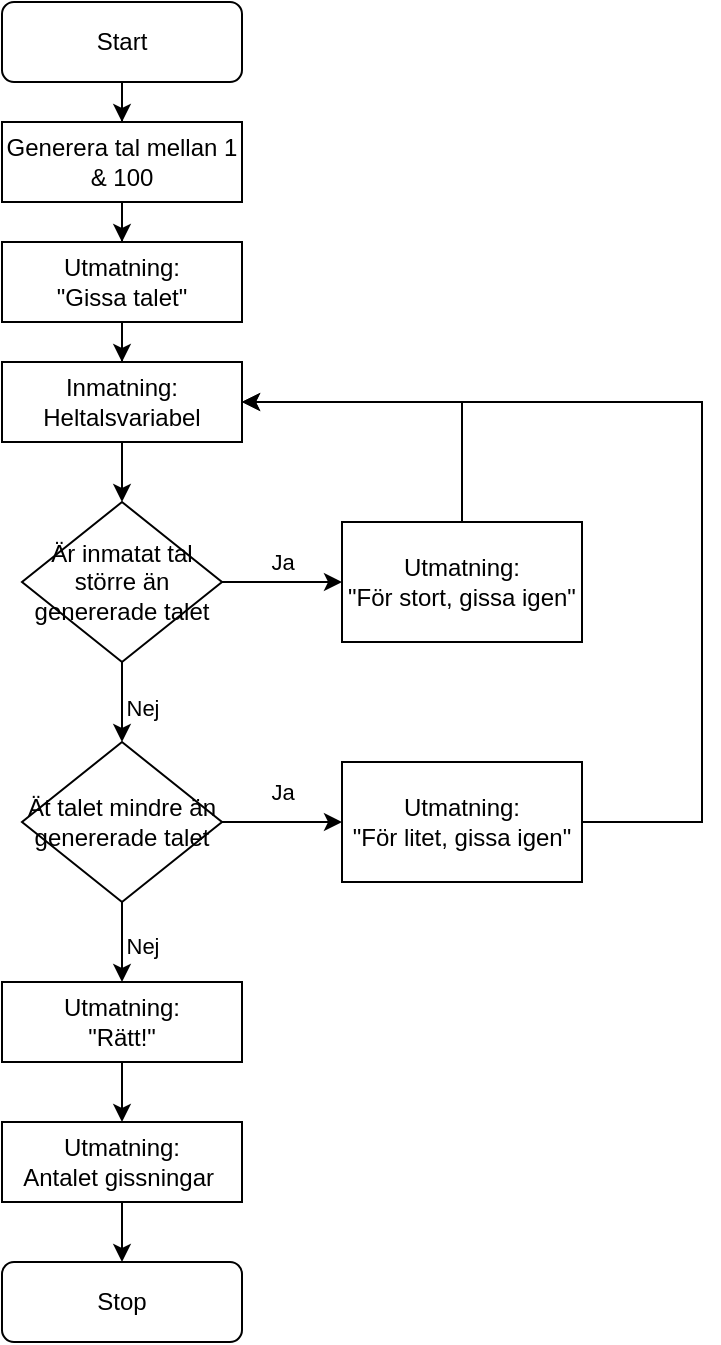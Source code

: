 <mxfile version="13.9.9" type="github">
  <diagram id="C5RBs43oDa-KdzZeNtuy" name="Page-1">
    <mxGraphModel dx="1108" dy="450" grid="1" gridSize="10" guides="1" tooltips="1" connect="1" arrows="1" fold="1" page="1" pageScale="1" pageWidth="827" pageHeight="1169" math="0" shadow="0">
      <root>
        <mxCell id="WIyWlLk6GJQsqaUBKTNV-0" />
        <mxCell id="WIyWlLk6GJQsqaUBKTNV-1" parent="WIyWlLk6GJQsqaUBKTNV-0" />
        <mxCell id="g4GlEAeFMui2EB-R9e0u-0" style="edgeStyle=orthogonalEdgeStyle;rounded=0;orthogonalLoop=1;jettySize=auto;html=1;entryX=0.5;entryY=0;entryDx=0;entryDy=0;" edge="1" parent="WIyWlLk6GJQsqaUBKTNV-1" source="g4GlEAeFMui2EB-R9e0u-1" target="g4GlEAeFMui2EB-R9e0u-8">
          <mxGeometry relative="1" as="geometry" />
        </mxCell>
        <mxCell id="g4GlEAeFMui2EB-R9e0u-1" value="Start" style="rounded=1;whiteSpace=wrap;html=1;fontSize=12;glass=0;strokeWidth=1;shadow=0;" vertex="1" parent="WIyWlLk6GJQsqaUBKTNV-1">
          <mxGeometry x="40" y="40" width="120" height="40" as="geometry" />
        </mxCell>
        <mxCell id="g4GlEAeFMui2EB-R9e0u-2" value="Ja" style="edgeStyle=orthogonalEdgeStyle;rounded=0;orthogonalLoop=1;jettySize=auto;html=1;entryX=0;entryY=0.5;entryDx=0;entryDy=0;" edge="1" parent="WIyWlLk6GJQsqaUBKTNV-1" source="g4GlEAeFMui2EB-R9e0u-21" target="g4GlEAeFMui2EB-R9e0u-10">
          <mxGeometry y="10" relative="1" as="geometry">
            <mxPoint as="offset" />
          </mxGeometry>
        </mxCell>
        <mxCell id="g4GlEAeFMui2EB-R9e0u-3" value="Nej" style="edgeStyle=orthogonalEdgeStyle;rounded=0;orthogonalLoop=1;jettySize=auto;html=1;entryX=0.5;entryY=0;entryDx=0;entryDy=0;" edge="1" parent="WIyWlLk6GJQsqaUBKTNV-1" source="g4GlEAeFMui2EB-R9e0u-21" target="g4GlEAeFMui2EB-R9e0u-13">
          <mxGeometry x="0.121" y="10" relative="1" as="geometry">
            <mxPoint as="offset" />
          </mxGeometry>
        </mxCell>
        <mxCell id="g4GlEAeFMui2EB-R9e0u-4" value="Inmatning:&lt;br&gt;Heltalsvariabel" style="rounded=0;whiteSpace=wrap;html=1;" vertex="1" parent="WIyWlLk6GJQsqaUBKTNV-1">
          <mxGeometry x="40" y="220" width="120" height="40" as="geometry" />
        </mxCell>
        <mxCell id="g4GlEAeFMui2EB-R9e0u-5" style="edgeStyle=orthogonalEdgeStyle;rounded=0;orthogonalLoop=1;jettySize=auto;html=1;" edge="1" parent="WIyWlLk6GJQsqaUBKTNV-1" source="g4GlEAeFMui2EB-R9e0u-6" target="g4GlEAeFMui2EB-R9e0u-4">
          <mxGeometry relative="1" as="geometry" />
        </mxCell>
        <mxCell id="g4GlEAeFMui2EB-R9e0u-6" value="Utmatning:&lt;br&gt;&quot;Gissa talet&quot;" style="rounded=0;whiteSpace=wrap;html=1;" vertex="1" parent="WIyWlLk6GJQsqaUBKTNV-1">
          <mxGeometry x="40" y="160" width="120" height="40" as="geometry" />
        </mxCell>
        <mxCell id="g4GlEAeFMui2EB-R9e0u-7" style="edgeStyle=orthogonalEdgeStyle;rounded=0;orthogonalLoop=1;jettySize=auto;html=1;" edge="1" parent="WIyWlLk6GJQsqaUBKTNV-1" source="g4GlEAeFMui2EB-R9e0u-8" target="g4GlEAeFMui2EB-R9e0u-6">
          <mxGeometry relative="1" as="geometry" />
        </mxCell>
        <mxCell id="g4GlEAeFMui2EB-R9e0u-8" value="&lt;span&gt;Generera tal mellan 1 &amp;amp; 100&lt;/span&gt;" style="rounded=0;whiteSpace=wrap;html=1;" vertex="1" parent="WIyWlLk6GJQsqaUBKTNV-1">
          <mxGeometry x="40" y="100" width="120" height="40" as="geometry" />
        </mxCell>
        <mxCell id="g4GlEAeFMui2EB-R9e0u-9" style="edgeStyle=orthogonalEdgeStyle;rounded=0;orthogonalLoop=1;jettySize=auto;html=1;entryX=1;entryY=0.5;entryDx=0;entryDy=0;" edge="1" parent="WIyWlLk6GJQsqaUBKTNV-1" source="g4GlEAeFMui2EB-R9e0u-10" target="g4GlEAeFMui2EB-R9e0u-4">
          <mxGeometry relative="1" as="geometry">
            <mxPoint x="160" y="330" as="targetPoint" />
            <Array as="points">
              <mxPoint x="270" y="240" />
            </Array>
          </mxGeometry>
        </mxCell>
        <mxCell id="g4GlEAeFMui2EB-R9e0u-10" value="Utmatning:&lt;br&gt;&quot;För stort, gissa igen&quot;" style="rounded=0;whiteSpace=wrap;html=1;" vertex="1" parent="WIyWlLk6GJQsqaUBKTNV-1">
          <mxGeometry x="210" y="300" width="120" height="60" as="geometry" />
        </mxCell>
        <mxCell id="g4GlEAeFMui2EB-R9e0u-11" value="Ja" style="edgeStyle=orthogonalEdgeStyle;rounded=0;orthogonalLoop=1;jettySize=auto;html=1;entryX=0;entryY=0.5;entryDx=0;entryDy=0;" edge="1" parent="WIyWlLk6GJQsqaUBKTNV-1" source="g4GlEAeFMui2EB-R9e0u-13" target="g4GlEAeFMui2EB-R9e0u-15">
          <mxGeometry y="15" relative="1" as="geometry">
            <mxPoint as="offset" />
          </mxGeometry>
        </mxCell>
        <mxCell id="g4GlEAeFMui2EB-R9e0u-12" value="Nej" style="edgeStyle=orthogonalEdgeStyle;rounded=0;orthogonalLoop=1;jettySize=auto;html=1;entryX=0.5;entryY=0;entryDx=0;entryDy=0;" edge="1" parent="WIyWlLk6GJQsqaUBKTNV-1" source="g4GlEAeFMui2EB-R9e0u-13" target="g4GlEAeFMui2EB-R9e0u-17">
          <mxGeometry x="0.111" y="10" relative="1" as="geometry">
            <mxPoint as="offset" />
          </mxGeometry>
        </mxCell>
        <mxCell id="g4GlEAeFMui2EB-R9e0u-13" value="Ät talet mindre än genererade talet" style="rhombus;whiteSpace=wrap;html=1;" vertex="1" parent="WIyWlLk6GJQsqaUBKTNV-1">
          <mxGeometry x="50" y="410" width="100" height="80" as="geometry" />
        </mxCell>
        <mxCell id="g4GlEAeFMui2EB-R9e0u-14" style="edgeStyle=orthogonalEdgeStyle;rounded=0;orthogonalLoop=1;jettySize=auto;html=1;entryX=1;entryY=0.5;entryDx=0;entryDy=0;" edge="1" parent="WIyWlLk6GJQsqaUBKTNV-1" source="g4GlEAeFMui2EB-R9e0u-15" target="g4GlEAeFMui2EB-R9e0u-4">
          <mxGeometry relative="1" as="geometry">
            <Array as="points">
              <mxPoint x="390" y="450" />
              <mxPoint x="390" y="240" />
            </Array>
          </mxGeometry>
        </mxCell>
        <mxCell id="g4GlEAeFMui2EB-R9e0u-15" value="Utmatning:&lt;br&gt;&quot;För litet, gissa igen&quot;" style="rounded=0;whiteSpace=wrap;html=1;" vertex="1" parent="WIyWlLk6GJQsqaUBKTNV-1">
          <mxGeometry x="210" y="420" width="120" height="60" as="geometry" />
        </mxCell>
        <mxCell id="g4GlEAeFMui2EB-R9e0u-16" style="edgeStyle=orthogonalEdgeStyle;rounded=0;orthogonalLoop=1;jettySize=auto;html=1;entryX=0.5;entryY=0;entryDx=0;entryDy=0;" edge="1" parent="WIyWlLk6GJQsqaUBKTNV-1" source="g4GlEAeFMui2EB-R9e0u-17" target="g4GlEAeFMui2EB-R9e0u-19">
          <mxGeometry relative="1" as="geometry" />
        </mxCell>
        <mxCell id="g4GlEAeFMui2EB-R9e0u-17" value="Utmatning:&lt;br&gt;&quot;Rätt!&quot;" style="rounded=0;whiteSpace=wrap;html=1;" vertex="1" parent="WIyWlLk6GJQsqaUBKTNV-1">
          <mxGeometry x="40" y="530" width="120" height="40" as="geometry" />
        </mxCell>
        <mxCell id="g4GlEAeFMui2EB-R9e0u-18" style="edgeStyle=orthogonalEdgeStyle;rounded=0;orthogonalLoop=1;jettySize=auto;html=1;" edge="1" parent="WIyWlLk6GJQsqaUBKTNV-1" source="g4GlEAeFMui2EB-R9e0u-19" target="g4GlEAeFMui2EB-R9e0u-20">
          <mxGeometry relative="1" as="geometry" />
        </mxCell>
        <mxCell id="g4GlEAeFMui2EB-R9e0u-19" value="Utmatning:&lt;br&gt;Antalet gissningar&amp;nbsp;" style="rounded=0;whiteSpace=wrap;html=1;" vertex="1" parent="WIyWlLk6GJQsqaUBKTNV-1">
          <mxGeometry x="40" y="600" width="120" height="40" as="geometry" />
        </mxCell>
        <mxCell id="g4GlEAeFMui2EB-R9e0u-20" value="Stop" style="rounded=1;whiteSpace=wrap;html=1;" vertex="1" parent="WIyWlLk6GJQsqaUBKTNV-1">
          <mxGeometry x="40" y="670" width="120" height="40" as="geometry" />
        </mxCell>
        <mxCell id="g4GlEAeFMui2EB-R9e0u-21" value="&lt;font style=&quot;font-size: 12px&quot;&gt;Är inmatat tal större än genererade talet&lt;/font&gt;" style="rhombus;whiteSpace=wrap;html=1;" vertex="1" parent="WIyWlLk6GJQsqaUBKTNV-1">
          <mxGeometry x="50" y="290" width="100" height="80" as="geometry" />
        </mxCell>
        <mxCell id="g4GlEAeFMui2EB-R9e0u-22" style="edgeStyle=orthogonalEdgeStyle;rounded=0;orthogonalLoop=1;jettySize=auto;html=1;" edge="1" parent="WIyWlLk6GJQsqaUBKTNV-1" source="g4GlEAeFMui2EB-R9e0u-4" target="g4GlEAeFMui2EB-R9e0u-21">
          <mxGeometry relative="1" as="geometry">
            <mxPoint x="100" y="390" as="targetPoint" />
            <mxPoint x="100" y="280" as="sourcePoint" />
          </mxGeometry>
        </mxCell>
      </root>
    </mxGraphModel>
  </diagram>
</mxfile>
